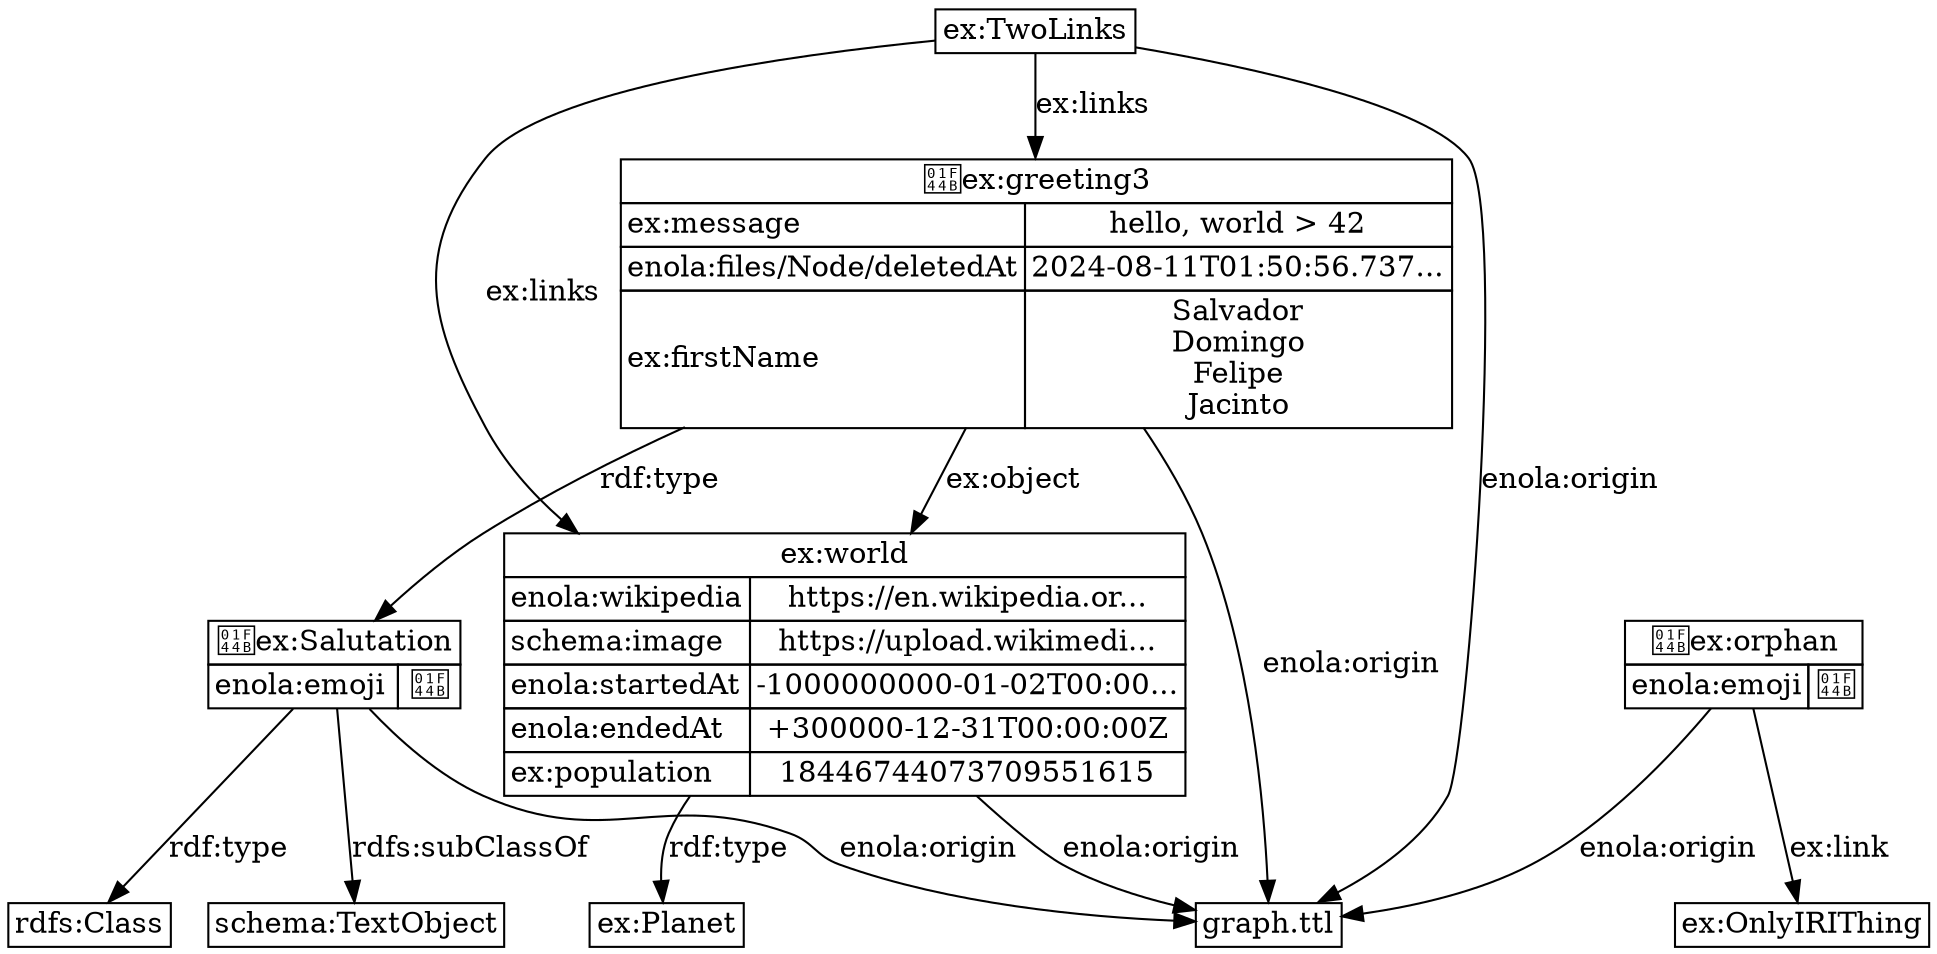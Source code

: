 digraph {
  "https://example.org/Salutation" [shape=plain URL="https://example.org/Salutation" label=<<TABLE BORDER="0" CELLBORDER="1" CELLSPACING="0">
    <TR><TD COLSPAN="2">👋ex:Salutation</TD></TR>
    <TR><TD ALIGN="left">enola:emoji</TD><TD>👋</TD></TR>
  </TABLE>>]
  "https://example.org/Salutation" -> "http://www.w3.org/2000/01/rdf-schema#Class" [URL="http://www.w3.org/1999/02/22-rdf-syntax-ns#type" label="rdf:type"]
  "https://example.org/Salutation" -> "https://schema.org/TextObject" [URL="http://www.w3.org/2000/01/rdf-schema#subClassOf" label="rdfs:subClassOf"]
  "https://example.org/Salutation" -> "classpath:/graph.ttl" [URL="https://enola.dev/origin" label="enola:origin"]

  "https://example.org/TwoLinks" [shape=plain URL="https://example.org/TwoLinks" label=<<TABLE BORDER="0" CELLBORDER="1" CELLSPACING="0">
    <TR><TD COLSPAN="2">ex:TwoLinks</TD></TR>
  </TABLE>>]
  "https://example.org/TwoLinks" -> "https://example.org/greeting3" [URL="https://example.org/links" label="ex:links"]
  "https://example.org/TwoLinks" -> "https://example.org/world" [URL="https://example.org/links" label="ex:links"]
  "https://example.org/TwoLinks" -> "classpath:/graph.ttl" [URL="https://enola.dev/origin" label="enola:origin"]

  "https://example.org/greeting3" [shape=plain URL="https://example.org/greeting3" label=<<TABLE BORDER="0" CELLBORDER="1" CELLSPACING="0">
    <TR><TD COLSPAN="2">👋ex:greeting3</TD></TR>
    <TR><TD ALIGN="left">ex:message</TD><TD>hello, world &gt; 42</TD></TR>
    <TR><TD ALIGN="left">enola:files/Node/deletedAt</TD><TD>2024-08-11T01:50:56.737...</TD></TR>
    <TR><TD ALIGN="left">ex:firstName</TD><TD>Salvador<BR/>Domingo<BR/>Felipe<BR/>Jacinto<BR/></TD></TR>
  </TABLE>>]
  "https://example.org/greeting3" -> "https://example.org/Salutation" [URL="http://www.w3.org/1999/02/22-rdf-syntax-ns#type" label="rdf:type"]
  "https://example.org/greeting3" -> "https://example.org/world" [URL="https://example.org/object" label="ex:object"]
  "https://example.org/greeting3" -> "classpath:/graph.ttl" [URL="https://enola.dev/origin" label="enola:origin"]

  "https://example.org/orphan" [shape=plain URL="https://example.org/orphan" label=<<TABLE BORDER="0" CELLBORDER="1" CELLSPACING="0">
    <TR><TD COLSPAN="2">👋ex:orphan</TD></TR>
    <TR><TD ALIGN="left">enola:emoji</TD><TD>👋</TD></TR>
  </TABLE>>]
  "https://example.org/orphan" -> "https://example.org/OnlyIRIThing" [URL="https://example.org/link" label="ex:link"]
  "https://example.org/orphan" -> "classpath:/graph.ttl" [URL="https://enola.dev/origin" label="enola:origin"]

  "https://example.org/world" [shape=plain URL="https://example.org/world" label=<<TABLE BORDER="0" CELLBORDER="1" CELLSPACING="0">
    <TR><TD COLSPAN="2">ex:world</TD></TR>
    <TR><TD ALIGN="left">enola:wikipedia</TD><TD>https://en.wikipedia.or...</TD></TR>
    <TR><TD ALIGN="left">schema:image</TD><TD>https://upload.wikimedi...</TD></TR>
    <TR><TD ALIGN="left">enola:startedAt</TD><TD>-1000000000-01-02T00:00...</TD></TR>
    <TR><TD ALIGN="left">enola:endedAt</TD><TD>+300000-12-31T00:00:00Z</TD></TR>
    <TR><TD ALIGN="left">ex:population</TD><TD>18446744073709551615</TD></TR>
  </TABLE>>]
  "https://example.org/world" -> "https://example.org/Planet" [URL="http://www.w3.org/1999/02/22-rdf-syntax-ns#type" label="rdf:type"]
  "https://example.org/world" -> "classpath:/graph.ttl" [URL="https://enola.dev/origin" label="enola:origin"]

  "classpath:/graph.ttl" [shape=plain URL="classpath:/graph.ttl" label=<<TABLE BORDER="0" CELLBORDER="1" CELLSPACING="0">
    <TR><TD COLSPAN="2">graph.ttl</TD></TR>
  </TABLE>>]

  "https://schema.org/TextObject" [shape=plain URL="https://schema.org/TextObject" label=<<TABLE BORDER="0" CELLBORDER="1" CELLSPACING="0">
    <TR><TD COLSPAN="2">schema:TextObject</TD></TR>
  </TABLE>>]

  "https://example.org/OnlyIRIThing" [shape=plain URL="https://example.org/OnlyIRIThing" label=<<TABLE BORDER="0" CELLBORDER="1" CELLSPACING="0">
    <TR><TD COLSPAN="2">ex:OnlyIRIThing</TD></TR>
  </TABLE>>]

  "http://www.w3.org/2000/01/rdf-schema#Class" [shape=plain URL="http://www.w3.org/2000/01/rdf-schema#Class" label=<<TABLE BORDER="0" CELLBORDER="1" CELLSPACING="0">
    <TR><TD COLSPAN="2">rdfs:Class</TD></TR>
  </TABLE>>]

  "https://example.org/Planet" [shape=plain URL="https://example.org/Planet" label=<<TABLE BORDER="0" CELLBORDER="1" CELLSPACING="0">
    <TR><TD COLSPAN="2">ex:Planet</TD></TR>
  </TABLE>>]

}
